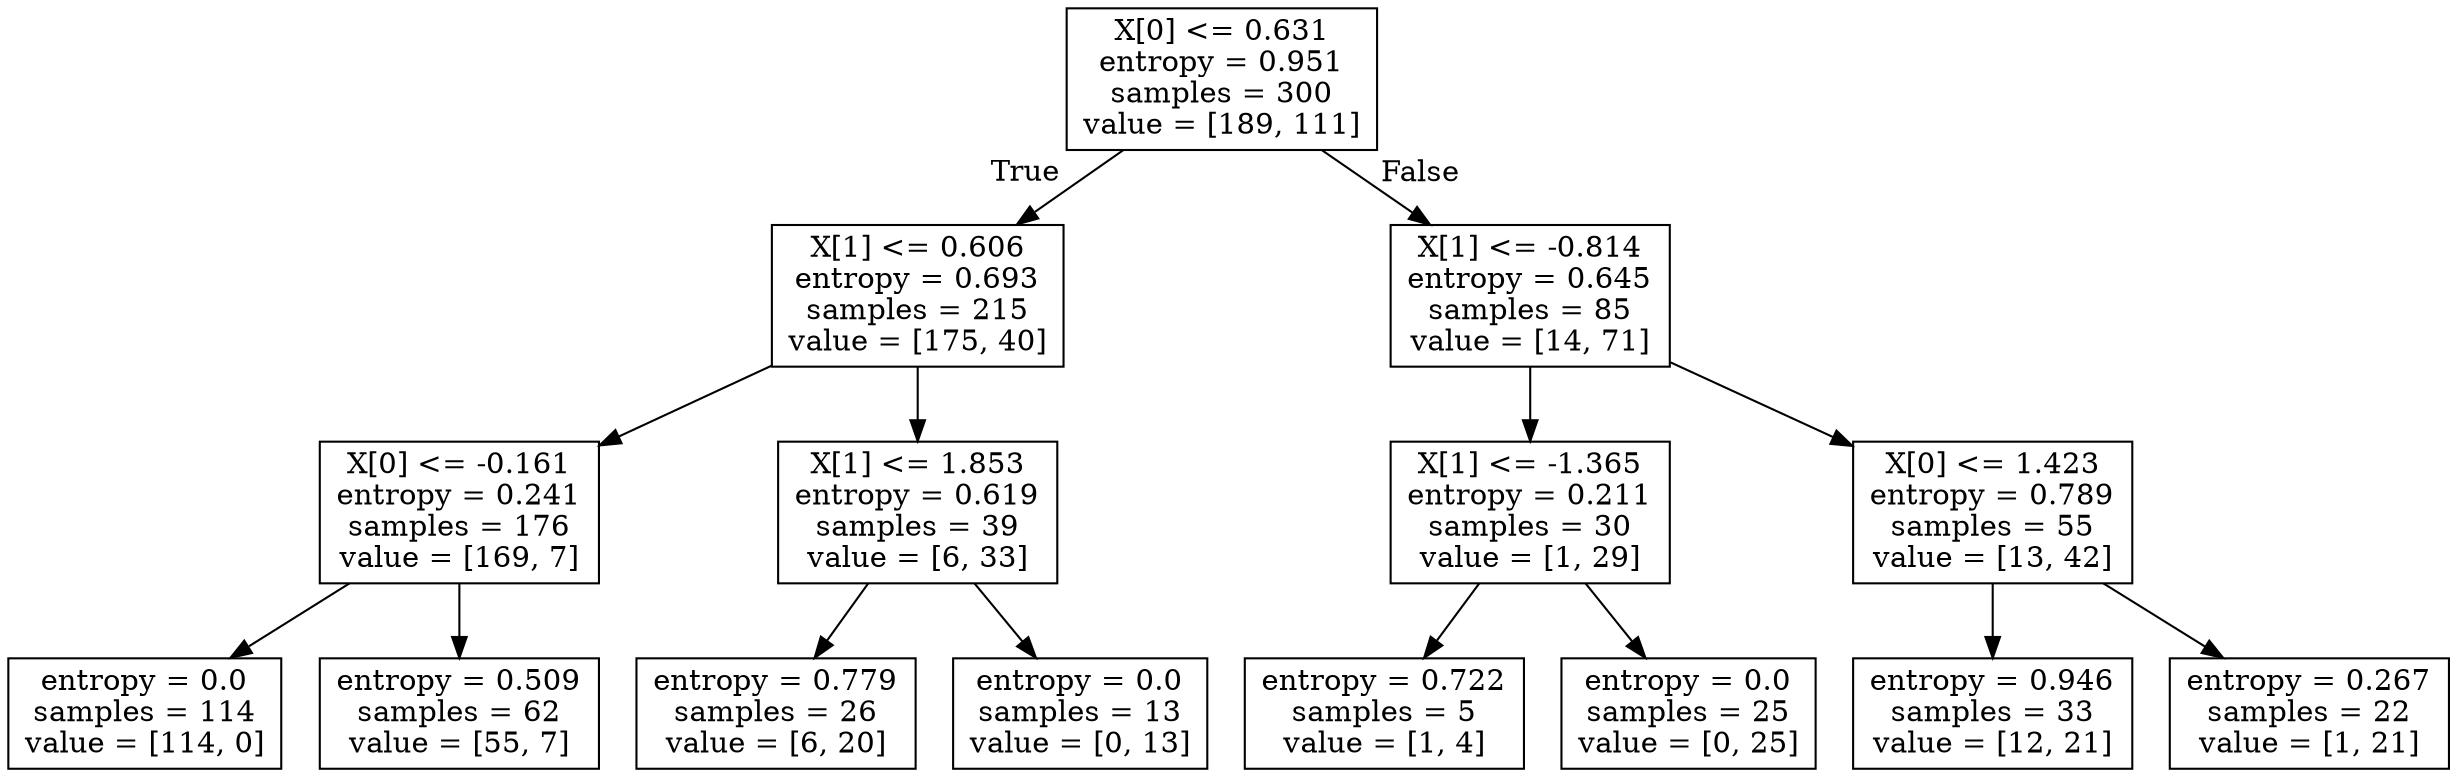 digraph Tree {
node [shape=box] ;
0 [label="X[0] <= 0.631\nentropy = 0.951\nsamples = 300\nvalue = [189, 111]"] ;
1 [label="X[1] <= 0.606\nentropy = 0.693\nsamples = 215\nvalue = [175, 40]"] ;
0 -> 1 [labeldistance=2.5, labelangle=45, headlabel="True"] ;
2 [label="X[0] <= -0.161\nentropy = 0.241\nsamples = 176\nvalue = [169, 7]"] ;
1 -> 2 ;
3 [label="entropy = 0.0\nsamples = 114\nvalue = [114, 0]"] ;
2 -> 3 ;
4 [label="entropy = 0.509\nsamples = 62\nvalue = [55, 7]"] ;
2 -> 4 ;
5 [label="X[1] <= 1.853\nentropy = 0.619\nsamples = 39\nvalue = [6, 33]"] ;
1 -> 5 ;
6 [label="entropy = 0.779\nsamples = 26\nvalue = [6, 20]"] ;
5 -> 6 ;
7 [label="entropy = 0.0\nsamples = 13\nvalue = [0, 13]"] ;
5 -> 7 ;
8 [label="X[1] <= -0.814\nentropy = 0.645\nsamples = 85\nvalue = [14, 71]"] ;
0 -> 8 [labeldistance=2.5, labelangle=-45, headlabel="False"] ;
9 [label="X[1] <= -1.365\nentropy = 0.211\nsamples = 30\nvalue = [1, 29]"] ;
8 -> 9 ;
10 [label="entropy = 0.722\nsamples = 5\nvalue = [1, 4]"] ;
9 -> 10 ;
11 [label="entropy = 0.0\nsamples = 25\nvalue = [0, 25]"] ;
9 -> 11 ;
12 [label="X[0] <= 1.423\nentropy = 0.789\nsamples = 55\nvalue = [13, 42]"] ;
8 -> 12 ;
13 [label="entropy = 0.946\nsamples = 33\nvalue = [12, 21]"] ;
12 -> 13 ;
14 [label="entropy = 0.267\nsamples = 22\nvalue = [1, 21]"] ;
12 -> 14 ;
}